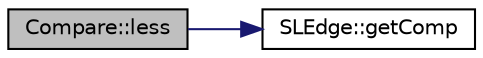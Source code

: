 digraph "Compare::less"
{
  edge [fontname="Helvetica",fontsize="10",labelfontname="Helvetica",labelfontsize="10"];
  node [fontname="Helvetica",fontsize="10",shape=record];
  rankdir="LR";
  Node6 [label="Compare::less",height=0.2,width=0.4,color="black", fillcolor="grey75", style="filled", fontcolor="black"];
  Node6 -> Node7 [color="midnightblue",fontsize="10",style="solid",fontname="Helvetica"];
  Node7 [label="SLEdge::getComp",height=0.2,width=0.4,color="black", fillcolor="white", style="filled",URL="$d3/df9/class_s_l_edge.html#a8e85aa0ed518fb59995a64c6832d40a1"];
}
